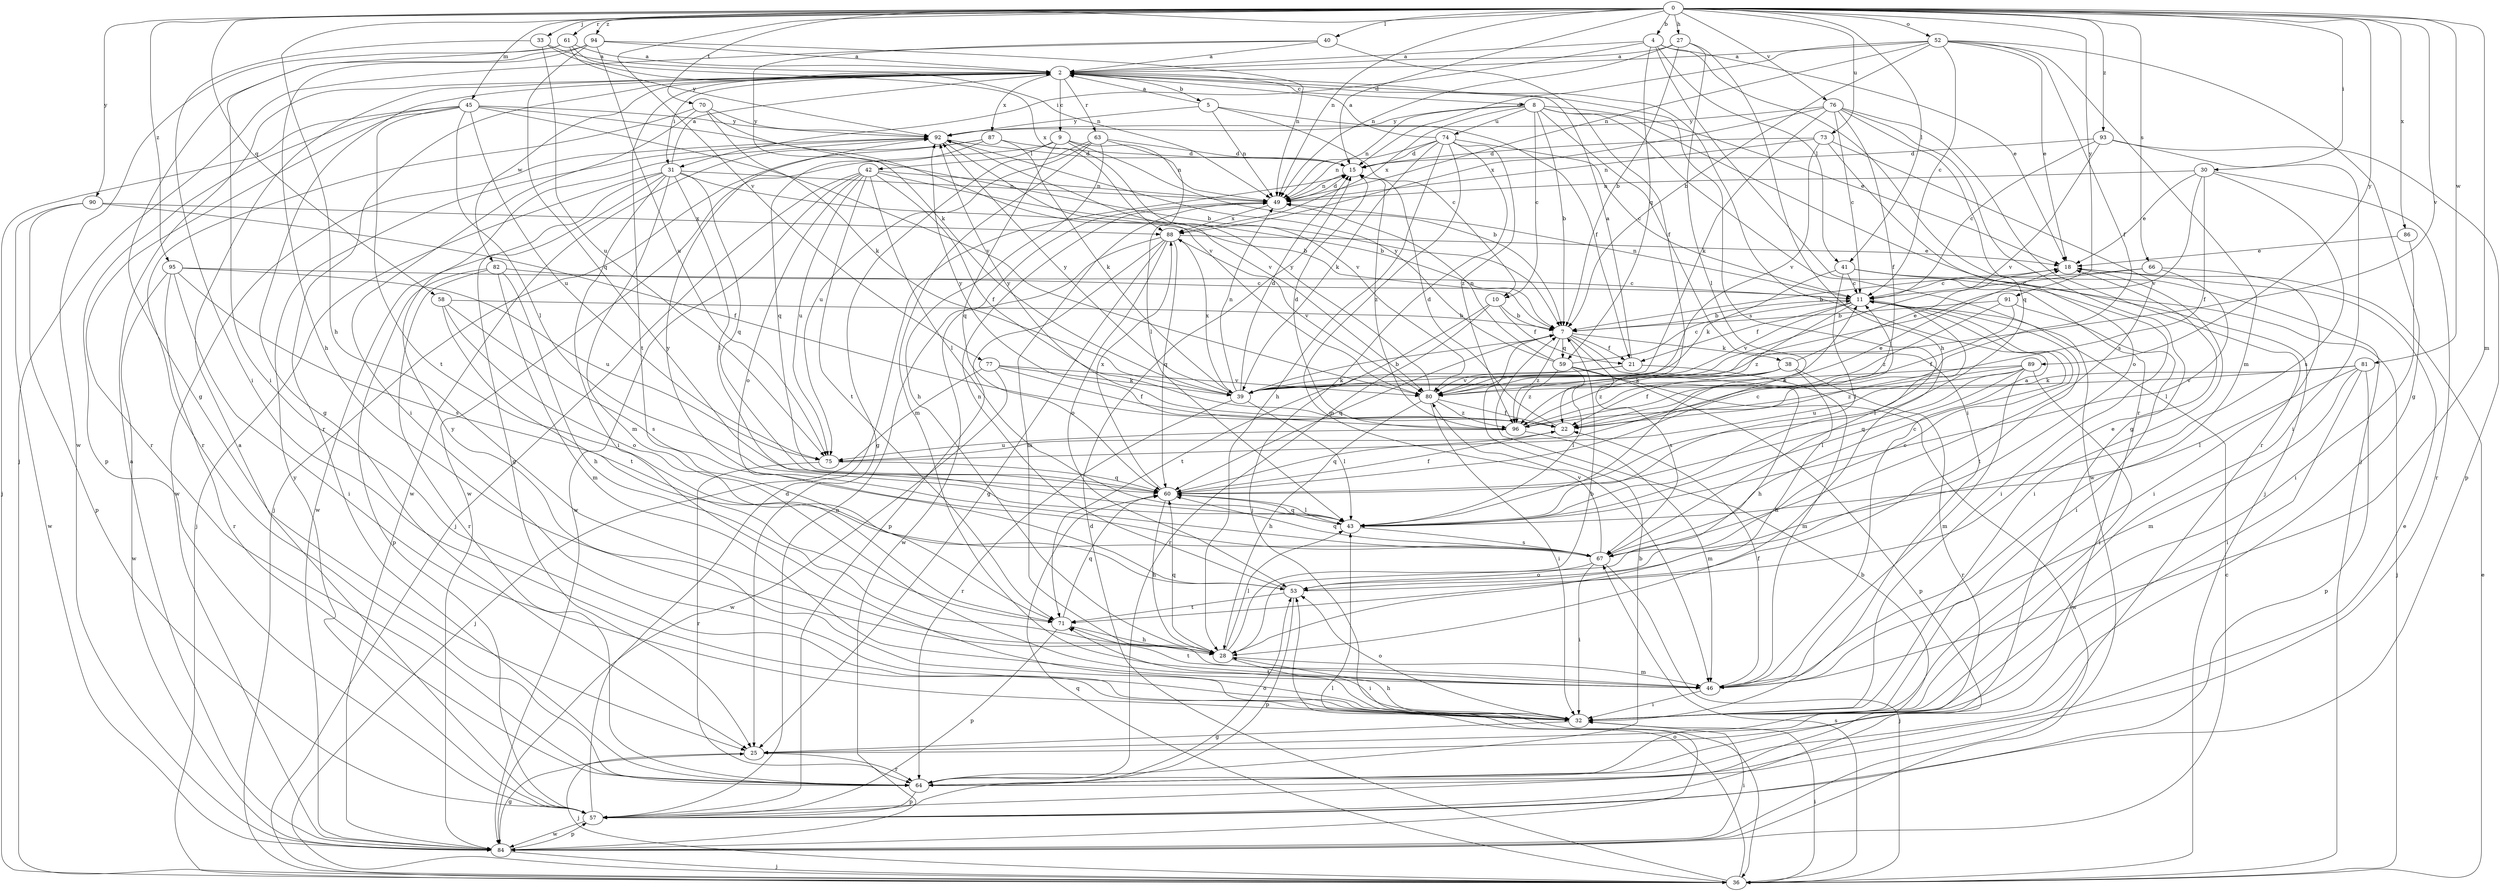 strict digraph  {
0;
2;
4;
5;
7;
8;
9;
10;
11;
15;
18;
21;
22;
25;
27;
28;
30;
31;
32;
33;
36;
38;
39;
40;
41;
42;
43;
45;
46;
49;
52;
53;
57;
58;
59;
60;
61;
63;
64;
66;
67;
70;
71;
73;
74;
75;
76;
77;
80;
81;
82;
84;
86;
87;
88;
89;
90;
91;
92;
93;
94;
95;
96;
0 -> 4  [label=b];
0 -> 15  [label=d];
0 -> 27  [label=h];
0 -> 28  [label=h];
0 -> 30  [label=i];
0 -> 33  [label=j];
0 -> 40  [label=l];
0 -> 41  [label=l];
0 -> 45  [label=m];
0 -> 46  [label=m];
0 -> 49  [label=n];
0 -> 52  [label=o];
0 -> 58  [label=q];
0 -> 61  [label=r];
0 -> 66  [label=s];
0 -> 70  [label=t];
0 -> 73  [label=u];
0 -> 76  [label=v];
0 -> 77  [label=v];
0 -> 80  [label=v];
0 -> 81  [label=w];
0 -> 86  [label=x];
0 -> 89  [label=y];
0 -> 90  [label=y];
0 -> 91  [label=y];
0 -> 93  [label=z];
0 -> 94  [label=z];
0 -> 95  [label=z];
2 -> 5  [label=b];
2 -> 8  [label=c];
2 -> 9  [label=c];
2 -> 25  [label=g];
2 -> 31  [label=i];
2 -> 63  [label=r];
2 -> 64  [label=r];
2 -> 67  [label=s];
2 -> 71  [label=t];
2 -> 82  [label=w];
2 -> 87  [label=x];
4 -> 2  [label=a];
4 -> 18  [label=e];
4 -> 31  [label=i];
4 -> 36  [label=j];
4 -> 41  [label=l];
4 -> 59  [label=q];
4 -> 64  [label=r];
5 -> 2  [label=a];
5 -> 10  [label=c];
5 -> 21  [label=f];
5 -> 49  [label=n];
5 -> 92  [label=y];
7 -> 21  [label=f];
7 -> 28  [label=h];
7 -> 38  [label=k];
7 -> 59  [label=q];
7 -> 60  [label=q];
7 -> 67  [label=s];
7 -> 96  [label=z];
8 -> 7  [label=b];
8 -> 10  [label=c];
8 -> 18  [label=e];
8 -> 32  [label=i];
8 -> 36  [label=j];
8 -> 49  [label=n];
8 -> 74  [label=u];
8 -> 84  [label=w];
8 -> 88  [label=x];
8 -> 92  [label=y];
9 -> 7  [label=b];
9 -> 42  [label=l];
9 -> 49  [label=n];
9 -> 60  [label=q];
9 -> 80  [label=v];
9 -> 84  [label=w];
10 -> 7  [label=b];
10 -> 21  [label=f];
10 -> 64  [label=r];
10 -> 71  [label=t];
11 -> 7  [label=b];
11 -> 21  [label=f];
11 -> 43  [label=l];
11 -> 49  [label=n];
11 -> 71  [label=t];
11 -> 80  [label=v];
11 -> 96  [label=z];
15 -> 49  [label=n];
15 -> 96  [label=z];
18 -> 11  [label=c];
18 -> 32  [label=i];
21 -> 2  [label=a];
21 -> 39  [label=k];
21 -> 46  [label=m];
21 -> 80  [label=v];
22 -> 15  [label=d];
22 -> 60  [label=q];
22 -> 92  [label=y];
25 -> 36  [label=j];
25 -> 64  [label=r];
27 -> 2  [label=a];
27 -> 7  [label=b];
27 -> 28  [label=h];
27 -> 43  [label=l];
27 -> 49  [label=n];
28 -> 7  [label=b];
28 -> 32  [label=i];
28 -> 43  [label=l];
28 -> 46  [label=m];
28 -> 60  [label=q];
30 -> 18  [label=e];
30 -> 22  [label=f];
30 -> 49  [label=n];
30 -> 64  [label=r];
30 -> 67  [label=s];
30 -> 80  [label=v];
31 -> 2  [label=a];
31 -> 7  [label=b];
31 -> 25  [label=g];
31 -> 32  [label=i];
31 -> 36  [label=j];
31 -> 43  [label=l];
31 -> 46  [label=m];
31 -> 49  [label=n];
31 -> 60  [label=q];
31 -> 84  [label=w];
32 -> 25  [label=g];
32 -> 28  [label=h];
32 -> 53  [label=o];
32 -> 71  [label=t];
32 -> 92  [label=y];
33 -> 2  [label=a];
33 -> 32  [label=i];
33 -> 49  [label=n];
33 -> 75  [label=u];
36 -> 15  [label=d];
36 -> 18  [label=e];
36 -> 32  [label=i];
36 -> 53  [label=o];
36 -> 60  [label=q];
36 -> 67  [label=s];
38 -> 18  [label=e];
38 -> 22  [label=f];
38 -> 28  [label=h];
38 -> 39  [label=k];
38 -> 64  [label=r];
38 -> 96  [label=z];
39 -> 7  [label=b];
39 -> 15  [label=d];
39 -> 43  [label=l];
39 -> 49  [label=n];
39 -> 64  [label=r];
39 -> 88  [label=x];
39 -> 92  [label=y];
40 -> 2  [label=a];
40 -> 22  [label=f];
40 -> 36  [label=j];
40 -> 39  [label=k];
41 -> 11  [label=c];
41 -> 32  [label=i];
41 -> 36  [label=j];
41 -> 39  [label=k];
41 -> 43  [label=l];
42 -> 7  [label=b];
42 -> 22  [label=f];
42 -> 36  [label=j];
42 -> 43  [label=l];
42 -> 49  [label=n];
42 -> 53  [label=o];
42 -> 71  [label=t];
42 -> 75  [label=u];
42 -> 84  [label=w];
43 -> 60  [label=q];
43 -> 67  [label=s];
45 -> 7  [label=b];
45 -> 36  [label=j];
45 -> 43  [label=l];
45 -> 57  [label=p];
45 -> 64  [label=r];
45 -> 71  [label=t];
45 -> 75  [label=u];
45 -> 80  [label=v];
45 -> 92  [label=y];
46 -> 2  [label=a];
46 -> 22  [label=f];
46 -> 32  [label=i];
46 -> 71  [label=t];
49 -> 15  [label=d];
49 -> 46  [label=m];
49 -> 88  [label=x];
52 -> 2  [label=a];
52 -> 7  [label=b];
52 -> 11  [label=c];
52 -> 15  [label=d];
52 -> 18  [label=e];
52 -> 22  [label=f];
52 -> 25  [label=g];
52 -> 46  [label=m];
52 -> 49  [label=n];
53 -> 11  [label=c];
53 -> 18  [label=e];
53 -> 49  [label=n];
53 -> 57  [label=p];
53 -> 71  [label=t];
57 -> 2  [label=a];
57 -> 7  [label=b];
57 -> 15  [label=d];
57 -> 49  [label=n];
57 -> 84  [label=w];
57 -> 92  [label=y];
58 -> 7  [label=b];
58 -> 53  [label=o];
58 -> 67  [label=s];
58 -> 71  [label=t];
59 -> 11  [label=c];
59 -> 43  [label=l];
59 -> 49  [label=n];
59 -> 57  [label=p];
59 -> 84  [label=w];
59 -> 92  [label=y];
59 -> 96  [label=z];
60 -> 11  [label=c];
60 -> 22  [label=f];
60 -> 28  [label=h];
60 -> 43  [label=l];
60 -> 88  [label=x];
61 -> 2  [label=a];
61 -> 32  [label=i];
61 -> 84  [label=w];
61 -> 88  [label=x];
61 -> 92  [label=y];
63 -> 15  [label=d];
63 -> 25  [label=g];
63 -> 28  [label=h];
63 -> 43  [label=l];
63 -> 46  [label=m];
63 -> 75  [label=u];
64 -> 7  [label=b];
64 -> 18  [label=e];
64 -> 53  [label=o];
64 -> 57  [label=p];
66 -> 7  [label=b];
66 -> 11  [label=c];
66 -> 32  [label=i];
66 -> 43  [label=l];
67 -> 11  [label=c];
67 -> 32  [label=i];
67 -> 36  [label=j];
67 -> 53  [label=o];
67 -> 60  [label=q];
67 -> 80  [label=v];
67 -> 92  [label=y];
70 -> 32  [label=i];
70 -> 39  [label=k];
70 -> 64  [label=r];
70 -> 80  [label=v];
70 -> 92  [label=y];
71 -> 28  [label=h];
71 -> 57  [label=p];
71 -> 60  [label=q];
73 -> 15  [label=d];
73 -> 49  [label=n];
73 -> 53  [label=o];
73 -> 67  [label=s];
73 -> 80  [label=v];
74 -> 2  [label=a];
74 -> 11  [label=c];
74 -> 15  [label=d];
74 -> 28  [label=h];
74 -> 36  [label=j];
74 -> 39  [label=k];
74 -> 46  [label=m];
74 -> 49  [label=n];
74 -> 96  [label=z];
75 -> 11  [label=c];
75 -> 60  [label=q];
75 -> 64  [label=r];
76 -> 11  [label=c];
76 -> 22  [label=f];
76 -> 25  [label=g];
76 -> 39  [label=k];
76 -> 60  [label=q];
76 -> 64  [label=r];
76 -> 88  [label=x];
76 -> 92  [label=y];
77 -> 22  [label=f];
77 -> 36  [label=j];
77 -> 39  [label=k];
77 -> 80  [label=v];
77 -> 84  [label=w];
80 -> 22  [label=f];
80 -> 28  [label=h];
80 -> 32  [label=i];
80 -> 92  [label=y];
80 -> 96  [label=z];
81 -> 32  [label=i];
81 -> 39  [label=k];
81 -> 43  [label=l];
81 -> 46  [label=m];
81 -> 57  [label=p];
81 -> 80  [label=v];
82 -> 11  [label=c];
82 -> 28  [label=h];
82 -> 46  [label=m];
82 -> 57  [label=p];
82 -> 64  [label=r];
84 -> 2  [label=a];
84 -> 11  [label=c];
84 -> 25  [label=g];
84 -> 32  [label=i];
84 -> 36  [label=j];
84 -> 43  [label=l];
84 -> 57  [label=p];
86 -> 18  [label=e];
86 -> 32  [label=i];
87 -> 15  [label=d];
87 -> 36  [label=j];
87 -> 39  [label=k];
87 -> 60  [label=q];
87 -> 84  [label=w];
88 -> 18  [label=e];
88 -> 25  [label=g];
88 -> 53  [label=o];
88 -> 57  [label=p];
88 -> 60  [label=q];
88 -> 80  [label=v];
88 -> 84  [label=w];
89 -> 32  [label=i];
89 -> 39  [label=k];
89 -> 43  [label=l];
89 -> 46  [label=m];
89 -> 60  [label=q];
89 -> 75  [label=u];
89 -> 96  [label=z];
90 -> 22  [label=f];
90 -> 57  [label=p];
90 -> 84  [label=w];
90 -> 88  [label=x];
91 -> 7  [label=b];
91 -> 22  [label=f];
91 -> 32  [label=i];
91 -> 96  [label=z];
92 -> 15  [label=d];
92 -> 80  [label=v];
92 -> 84  [label=w];
93 -> 11  [label=c];
93 -> 15  [label=d];
93 -> 32  [label=i];
93 -> 57  [label=p];
93 -> 80  [label=v];
94 -> 2  [label=a];
94 -> 25  [label=g];
94 -> 28  [label=h];
94 -> 49  [label=n];
94 -> 60  [label=q];
94 -> 75  [label=u];
95 -> 11  [label=c];
95 -> 32  [label=i];
95 -> 64  [label=r];
95 -> 67  [label=s];
95 -> 75  [label=u];
95 -> 84  [label=w];
96 -> 15  [label=d];
96 -> 18  [label=e];
96 -> 46  [label=m];
96 -> 75  [label=u];
96 -> 92  [label=y];
}
